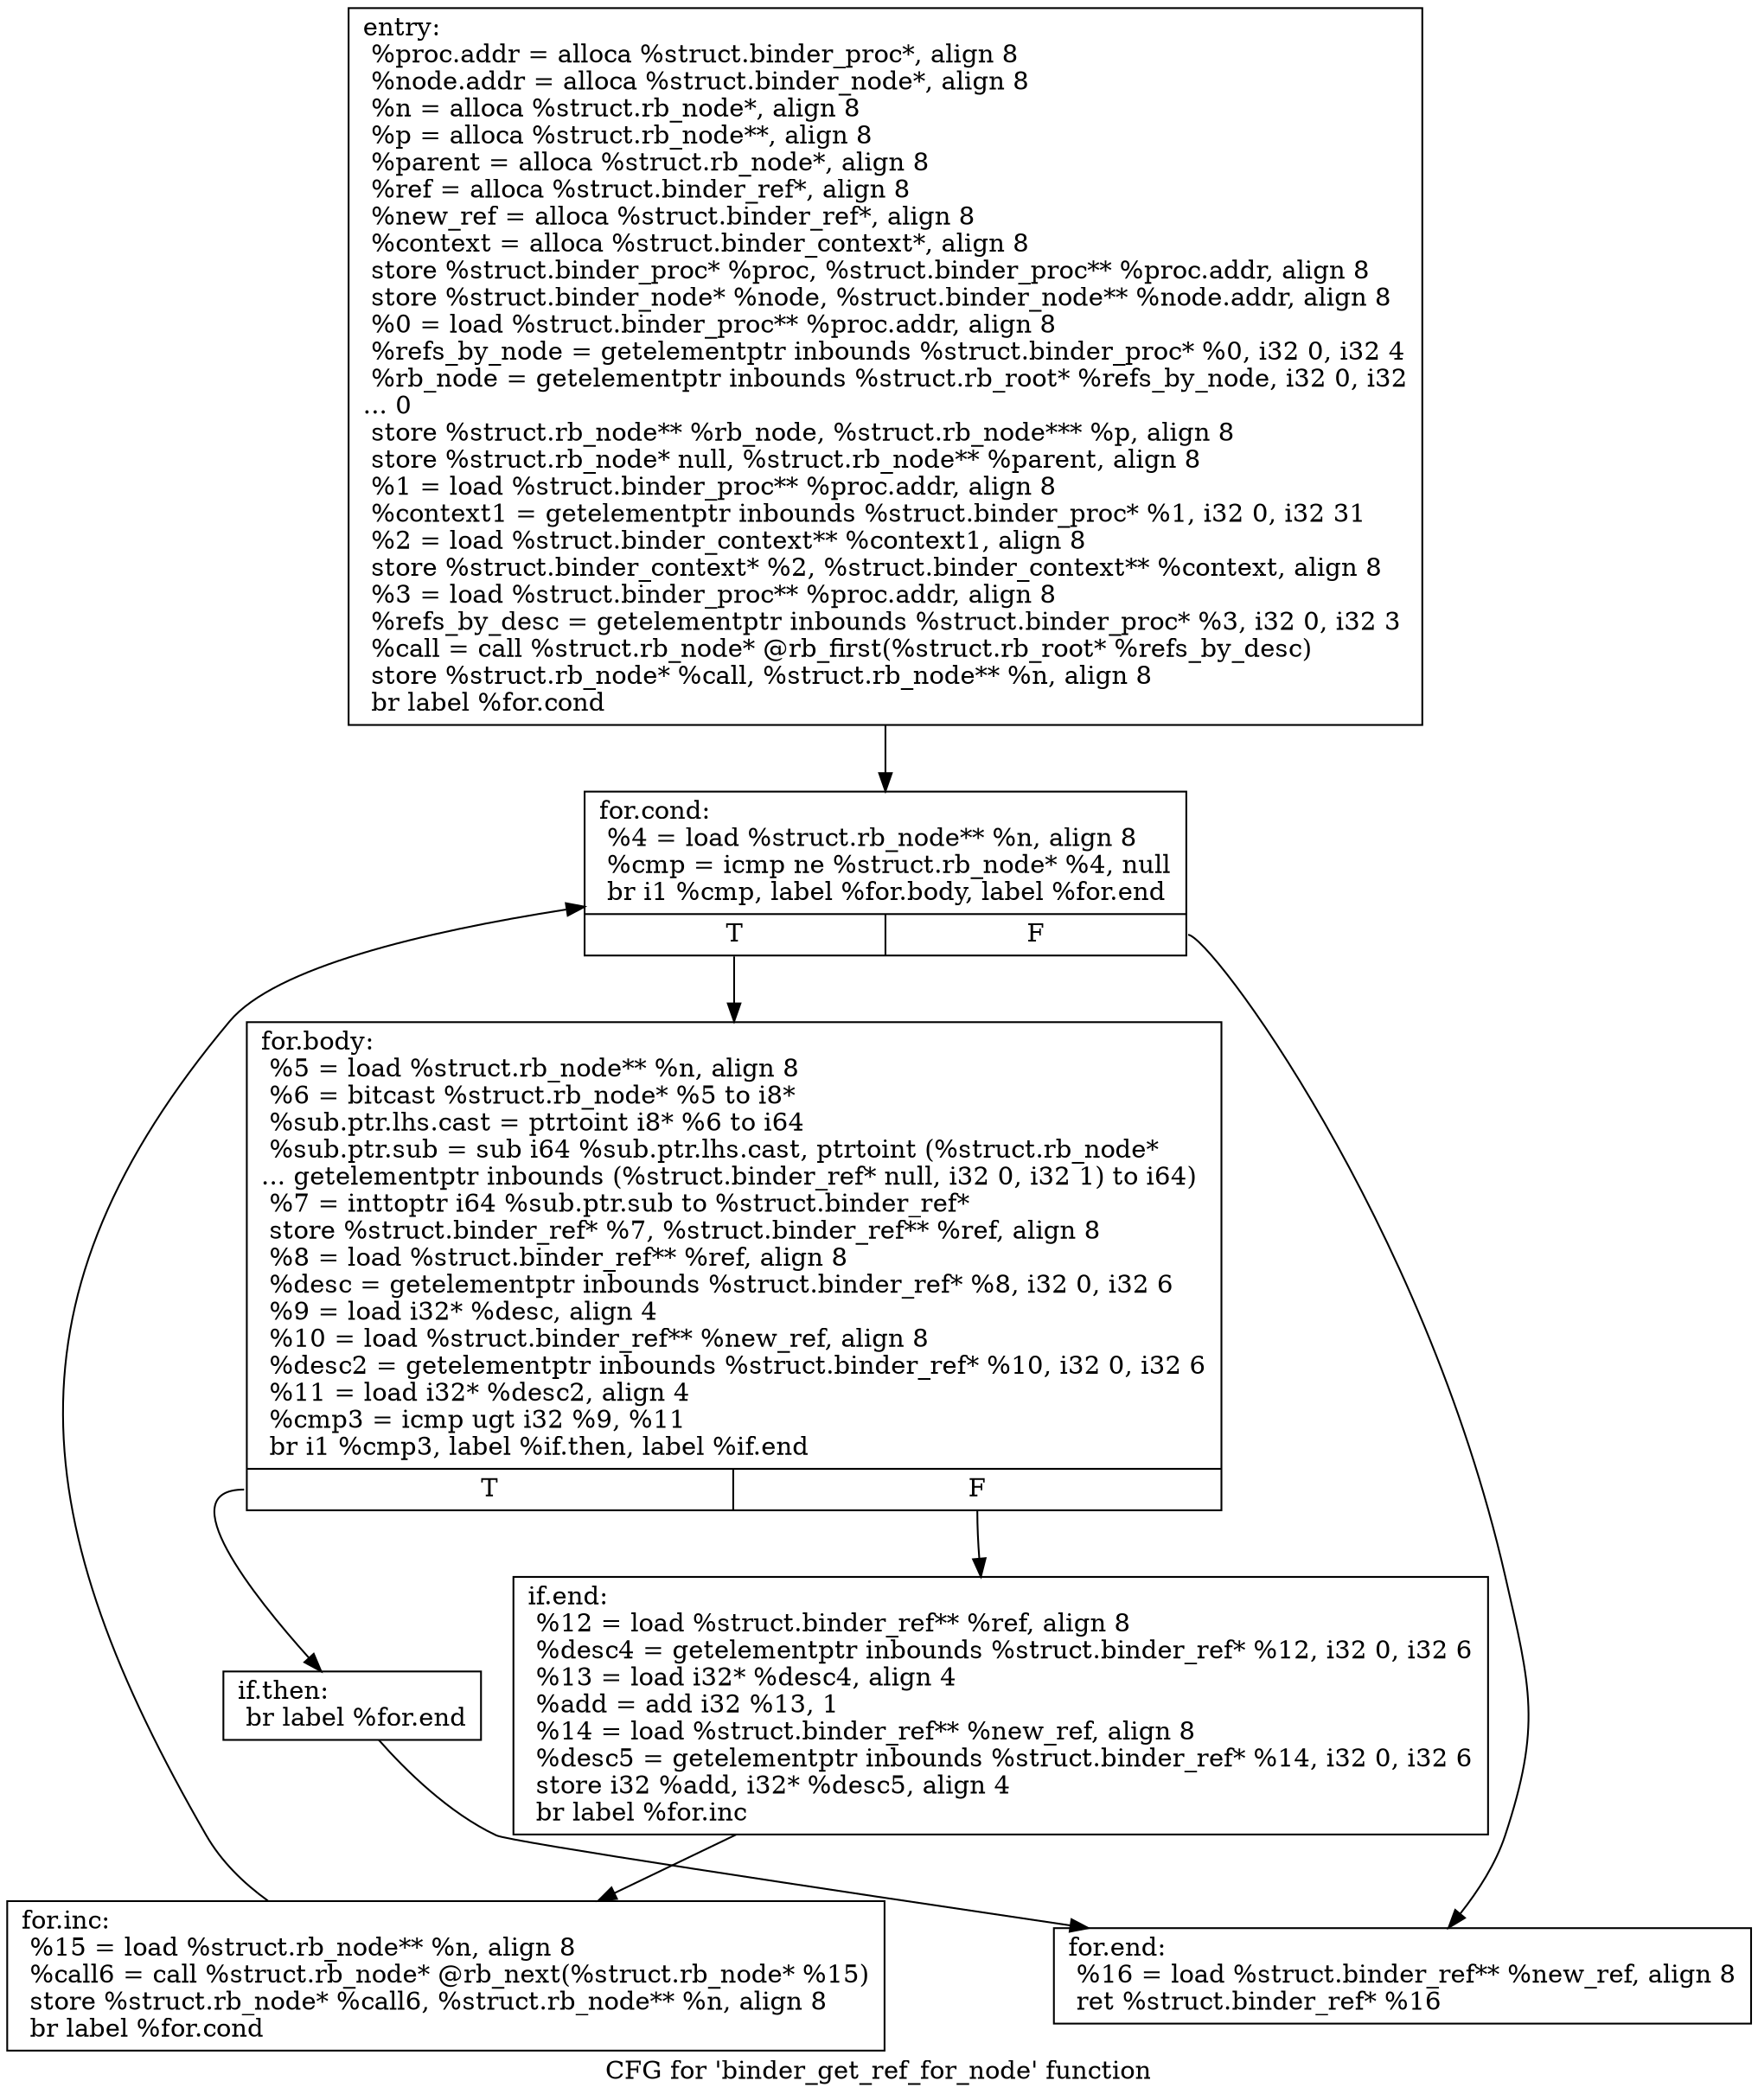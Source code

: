 digraph "CFG for 'binder_get_ref_for_node' function" {
	label="CFG for 'binder_get_ref_for_node' function";

	Node0x4664090 [shape=record,label="{entry:\l  %proc.addr = alloca %struct.binder_proc*, align 8\l  %node.addr = alloca %struct.binder_node*, align 8\l  %n = alloca %struct.rb_node*, align 8\l  %p = alloca %struct.rb_node**, align 8\l  %parent = alloca %struct.rb_node*, align 8\l  %ref = alloca %struct.binder_ref*, align 8\l  %new_ref = alloca %struct.binder_ref*, align 8\l  %context = alloca %struct.binder_context*, align 8\l  store %struct.binder_proc* %proc, %struct.binder_proc** %proc.addr, align 8\l  store %struct.binder_node* %node, %struct.binder_node** %node.addr, align 8\l  %0 = load %struct.binder_proc** %proc.addr, align 8\l  %refs_by_node = getelementptr inbounds %struct.binder_proc* %0, i32 0, i32 4\l  %rb_node = getelementptr inbounds %struct.rb_root* %refs_by_node, i32 0, i32\l... 0\l  store %struct.rb_node** %rb_node, %struct.rb_node*** %p, align 8\l  store %struct.rb_node* null, %struct.rb_node** %parent, align 8\l  %1 = load %struct.binder_proc** %proc.addr, align 8\l  %context1 = getelementptr inbounds %struct.binder_proc* %1, i32 0, i32 31\l  %2 = load %struct.binder_context** %context1, align 8\l  store %struct.binder_context* %2, %struct.binder_context** %context, align 8\l  %3 = load %struct.binder_proc** %proc.addr, align 8\l  %refs_by_desc = getelementptr inbounds %struct.binder_proc* %3, i32 0, i32 3\l  %call = call %struct.rb_node* @rb_first(%struct.rb_root* %refs_by_desc)\l  store %struct.rb_node* %call, %struct.rb_node** %n, align 8\l  br label %for.cond\l}"];
	Node0x4664090 -> Node0x46640f0;
	Node0x46640f0 [shape=record,label="{for.cond:                                         \l  %4 = load %struct.rb_node** %n, align 8\l  %cmp = icmp ne %struct.rb_node* %4, null\l  br i1 %cmp, label %for.body, label %for.end\l|{<s0>T|<s1>F}}"];
	Node0x46640f0:s0 -> Node0x4664150;
	Node0x46640f0:s1 -> Node0x46642d0;
	Node0x4664150 [shape=record,label="{for.body:                                         \l  %5 = load %struct.rb_node** %n, align 8\l  %6 = bitcast %struct.rb_node* %5 to i8*\l  %sub.ptr.lhs.cast = ptrtoint i8* %6 to i64\l  %sub.ptr.sub = sub i64 %sub.ptr.lhs.cast, ptrtoint (%struct.rb_node*\l... getelementptr inbounds (%struct.binder_ref* null, i32 0, i32 1) to i64)\l  %7 = inttoptr i64 %sub.ptr.sub to %struct.binder_ref*\l  store %struct.binder_ref* %7, %struct.binder_ref** %ref, align 8\l  %8 = load %struct.binder_ref** %ref, align 8\l  %desc = getelementptr inbounds %struct.binder_ref* %8, i32 0, i32 6\l  %9 = load i32* %desc, align 4\l  %10 = load %struct.binder_ref** %new_ref, align 8\l  %desc2 = getelementptr inbounds %struct.binder_ref* %10, i32 0, i32 6\l  %11 = load i32* %desc2, align 4\l  %cmp3 = icmp ugt i32 %9, %11\l  br i1 %cmp3, label %if.then, label %if.end\l|{<s0>T|<s1>F}}"];
	Node0x4664150:s0 -> Node0x46641b0;
	Node0x4664150:s1 -> Node0x4664210;
	Node0x46641b0 [shape=record,label="{if.then:                                          \l  br label %for.end\l}"];
	Node0x46641b0 -> Node0x46642d0;
	Node0x4664210 [shape=record,label="{if.end:                                           \l  %12 = load %struct.binder_ref** %ref, align 8\l  %desc4 = getelementptr inbounds %struct.binder_ref* %12, i32 0, i32 6\l  %13 = load i32* %desc4, align 4\l  %add = add i32 %13, 1\l  %14 = load %struct.binder_ref** %new_ref, align 8\l  %desc5 = getelementptr inbounds %struct.binder_ref* %14, i32 0, i32 6\l  store i32 %add, i32* %desc5, align 4\l  br label %for.inc\l}"];
	Node0x4664210 -> Node0x4664270;
	Node0x4664270 [shape=record,label="{for.inc:                                          \l  %15 = load %struct.rb_node** %n, align 8\l  %call6 = call %struct.rb_node* @rb_next(%struct.rb_node* %15)\l  store %struct.rb_node* %call6, %struct.rb_node** %n, align 8\l  br label %for.cond\l}"];
	Node0x4664270 -> Node0x46640f0;
	Node0x46642d0 [shape=record,label="{for.end:                                          \l  %16 = load %struct.binder_ref** %new_ref, align 8\l  ret %struct.binder_ref* %16\l}"];
}
